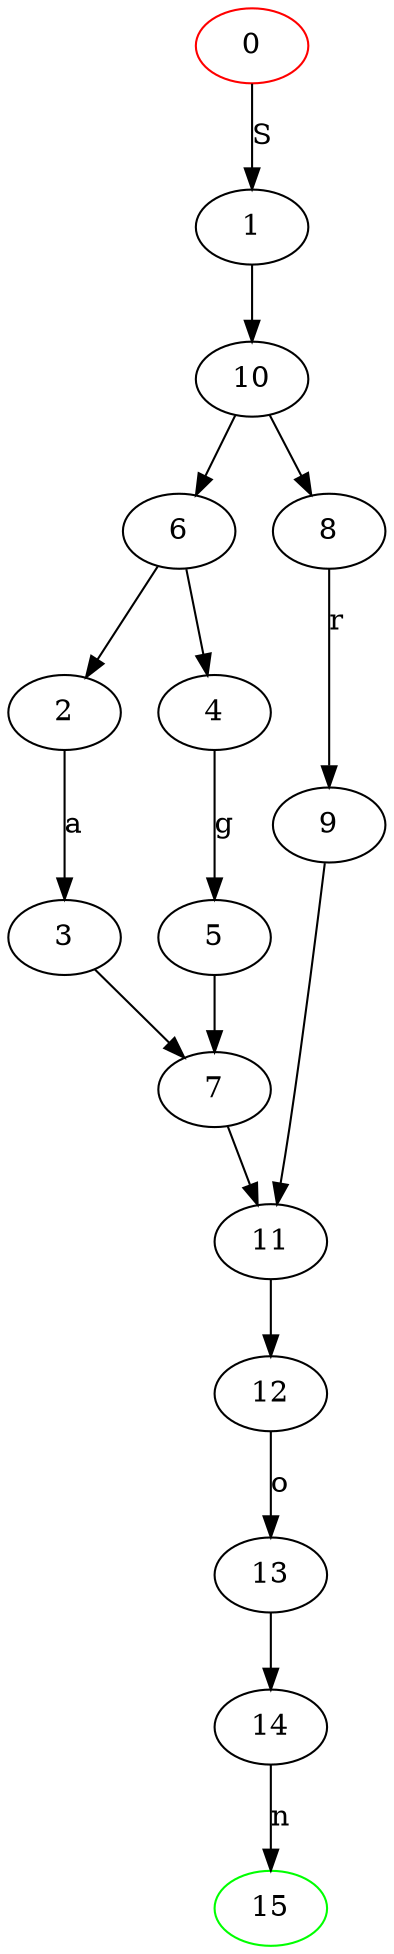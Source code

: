 digraph {
	0 [color="red"]
	0 -> 1 [label="S"]
	1 -> 10 [label=""]
	10 -> 6 [label=""]
	6 -> 2 [label=""]
	2 -> 3 [label="a"]
	3 -> 7 [label=""]
	7 -> 11 [label=""]
	11 -> 12 [label=""]
	12 -> 13 [label="o"]
	13 -> 14 [label=""]
	15 [color="green"]
	14 -> 15 [label="n"]
	15 [color="green"]
	6 -> 4 [label=""]
	4 -> 5 [label="g"]
	5 -> 7 [label=""]
	10 -> 8 [label=""]
	8 -> 9 [label="r"]
	9 -> 11 [label=""]
}